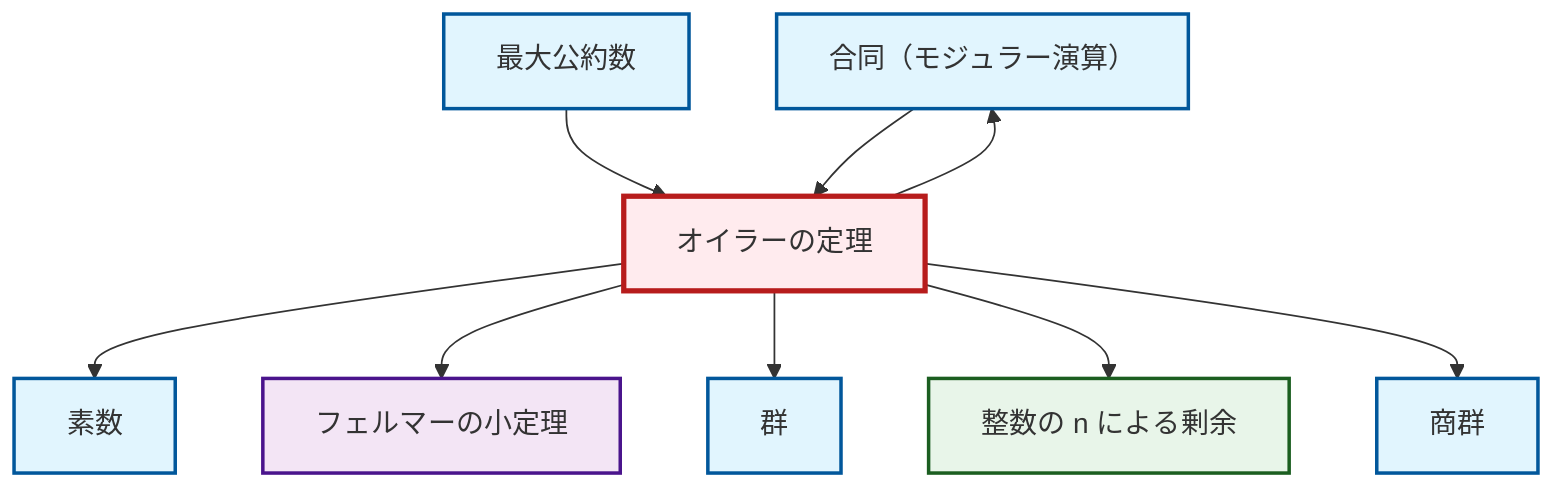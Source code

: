 graph TD
    classDef definition fill:#e1f5fe,stroke:#01579b,stroke-width:2px
    classDef theorem fill:#f3e5f5,stroke:#4a148c,stroke-width:2px
    classDef axiom fill:#fff3e0,stroke:#e65100,stroke-width:2px
    classDef example fill:#e8f5e9,stroke:#1b5e20,stroke-width:2px
    classDef current fill:#ffebee,stroke:#b71c1c,stroke-width:3px
    def-prime["素数"]:::definition
    def-congruence["合同（モジュラー演算）"]:::definition
    def-quotient-group["商群"]:::definition
    thm-euler["オイラーの定理"]:::theorem
    def-gcd["最大公約数"]:::definition
    thm-fermat-little["フェルマーの小定理"]:::theorem
    def-group["群"]:::definition
    ex-quotient-integers-mod-n["整数の n による剰余"]:::example
    thm-euler --> def-prime
    thm-euler --> def-congruence
    thm-euler --> thm-fermat-little
    def-gcd --> thm-euler
    thm-euler --> def-group
    def-congruence --> thm-euler
    thm-euler --> ex-quotient-integers-mod-n
    thm-euler --> def-quotient-group
    class thm-euler current